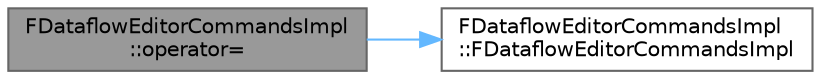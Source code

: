 digraph "FDataflowEditorCommandsImpl::operator="
{
 // INTERACTIVE_SVG=YES
 // LATEX_PDF_SIZE
  bgcolor="transparent";
  edge [fontname=Helvetica,fontsize=10,labelfontname=Helvetica,labelfontsize=10];
  node [fontname=Helvetica,fontsize=10,shape=box,height=0.2,width=0.4];
  rankdir="LR";
  Node1 [id="Node000001",label="FDataflowEditorCommandsImpl\l::operator=",height=0.2,width=0.4,color="gray40", fillcolor="grey60", style="filled", fontcolor="black",tooltip=" "];
  Node1 -> Node2 [id="edge1_Node000001_Node000002",color="steelblue1",style="solid",tooltip=" "];
  Node2 [id="Node000002",label="FDataflowEditorCommandsImpl\l::FDataflowEditorCommandsImpl",height=0.2,width=0.4,color="grey40", fillcolor="white", style="filled",URL="$dd/d7c/classFDataflowEditorCommandsImpl.html#ade224776140b84df9b1f49cae3baa67c",tooltip=" "];
}

